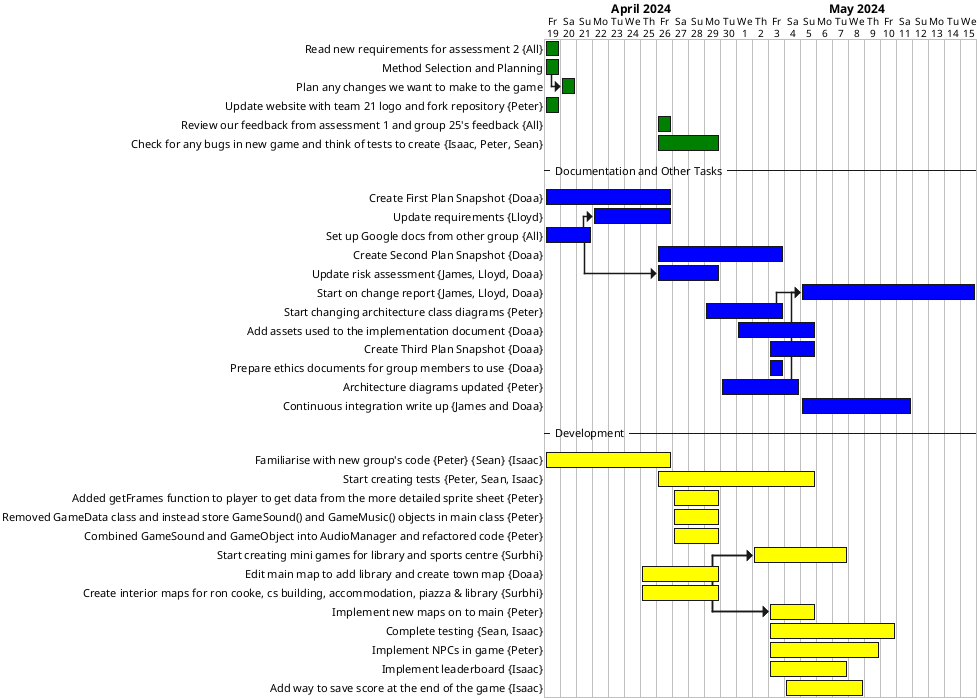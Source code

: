 @startgantt
'printscale weekly with calendar date zoom 4
weeks starts on Friday and must have at least 1 days
hide footbox
hide resources footbox
Label on first column and right aligned


Project starts the 19 of April 2024
<style>
ganttDiagram {
	task {
		BackGroundColor Green
	}
}
</style>
'Week 1
[Read new requirements for assessment 2] on {All} starts D+0
[Method Selection and Planning] -> [Plan any changes we want to make to the game]
[Update website with team 21 logo and fork repository] on {Peter} starts D+0

'Week 2
[Review our feedback from assessment 1 and group 25's feedback] on {All} starts 2024-04-26 and ends 2024-04-26
[Check for any bugs in new game and think of tests to create] on {Isaac, Peter, Sean} starts 2024-04-26 and ends 2024-04-29

'Week 3

--Documentation and Other Tasks--

<style>
ganttDiagram {
	task {
		BackGroundColor Blue
	}
}
</style>

'Week 1
[Create First Plan Snapshot] on {Doaa} starts 2024-04-19 and ends 2024-04-26
[Update requirements] on {Lloyd} starts 2024-04-19 and ends 2024-04-26
[Set up Google docs from other group] on {All} starts D+0 and ends 2024-04-21
[Set up Google docs from other group] on {All} starts D+0 and ends 2024-04-21
[Set up Google docs from other group] -> [Update requirements]
'Week 2
[Create Second Plan Snapshot] on {Doaa} starts 2024-04-26 and ends 2024-05-03
[Update risk assessment] on {James, Lloyd, Doaa} starts 2024-04-26 and ends 2024-04-29
[Start on change report] on {James, Lloyd, Doaa} starts 2024-04-26 and ends 2024-05-15
[Start changing architecture class diagrams] on {Peter} starts 2024-04-29 and ends 2024-05-03
[Add assets used to the implementation document] on {Doaa} starts 2024-05-01 and ends 2024-05-05
[Set up Google docs from other group] -> [Update risk assessment]

'Week 3
[Create Third Plan Snapshot] on {Doaa} starts 2024-05-03 and requires 3 day
[Prepare ethics documents for group members to use] on {Doaa} starts 2024-05-03 and requires 1 day
[Architecture diagrams updated] on {Peter} starts 2024-04-30 and requires 5 days
[Continuous integration write up] on {James and Doaa} starts 2024-05-05 and requires 7 days
[Architecture diagrams updated] -> [Start on change report]
[Start changing architecture class diagrams] -> [Start on change report]

--Development--
<style>
ganttDiagram {
	task {
		BackGroundColor Yellow
	}
}
</style>
'Week 1
[Familiarise with new group's code] on {Peter} {Sean} {Isaac} starts 2024-04-19 and ends 2024-04-26

'Week 2
[Start creating tests] on {Peter, Sean, Isaac} starts 2024-04-26 and ends 2024-05-05
[Added getFrames function to player to get data from the more detailed sprite sheet] on {Peter} starts 2024-04-27 and ends 2024-04-29
[Removed GameData class and instead store GameSound() and GameMusic() objects in main class] on {Peter} starts 2024-04-27 and ends 2024-04-29
[Combined GameSound and GameObject into AudioManager and refactored code] on {Peter} starts 2024-04-27 and ends 2024-04-29
[Start creating mini games for library and sports centre] on {Surbhi} starts 2024-05-02 and ends 2024-05-07
[Edit main map to add library and create town map] on {Doaa} starts 2024-04-25 and ends 2024-04-29
[Edit main map to add library and create town map] -> [Start creating mini games for library and sports centre]
[Create interior maps for ron cooke, cs building, accommodation, piazza & library] on {Surbhi} starts 2024-04-25 and ends 2024-04-29
[Create interior maps for ron cooke, cs building, accommodation, piazza & library] -> [Start creating mini games for library and sports centre]
[Create interior maps for ron cooke, cs building, accommodation, piazza & library] -> [Implement new maps on to main]
[Edit main map to add library and create town map] -> [Implement new maps on to main]

'Week 3
[Complete testing] on {Sean, Isaac} starts 2024-05-03 and ends 2024-05-10
[Implement NPCs in game] on {Peter} starts 2024-05-03 and ends 2024-05-09
[Implement new maps on to main] on {Peter} starts 2024-05-03 and ends 2024-05-05
[Implement leaderboard] on {Isaac} starts 2024-05-03 and ends 2024-05-07
[Add way to save score at the end of the game] on {Isaac} starts 2024-05-04 and ends 2024-05-08



@endgantt